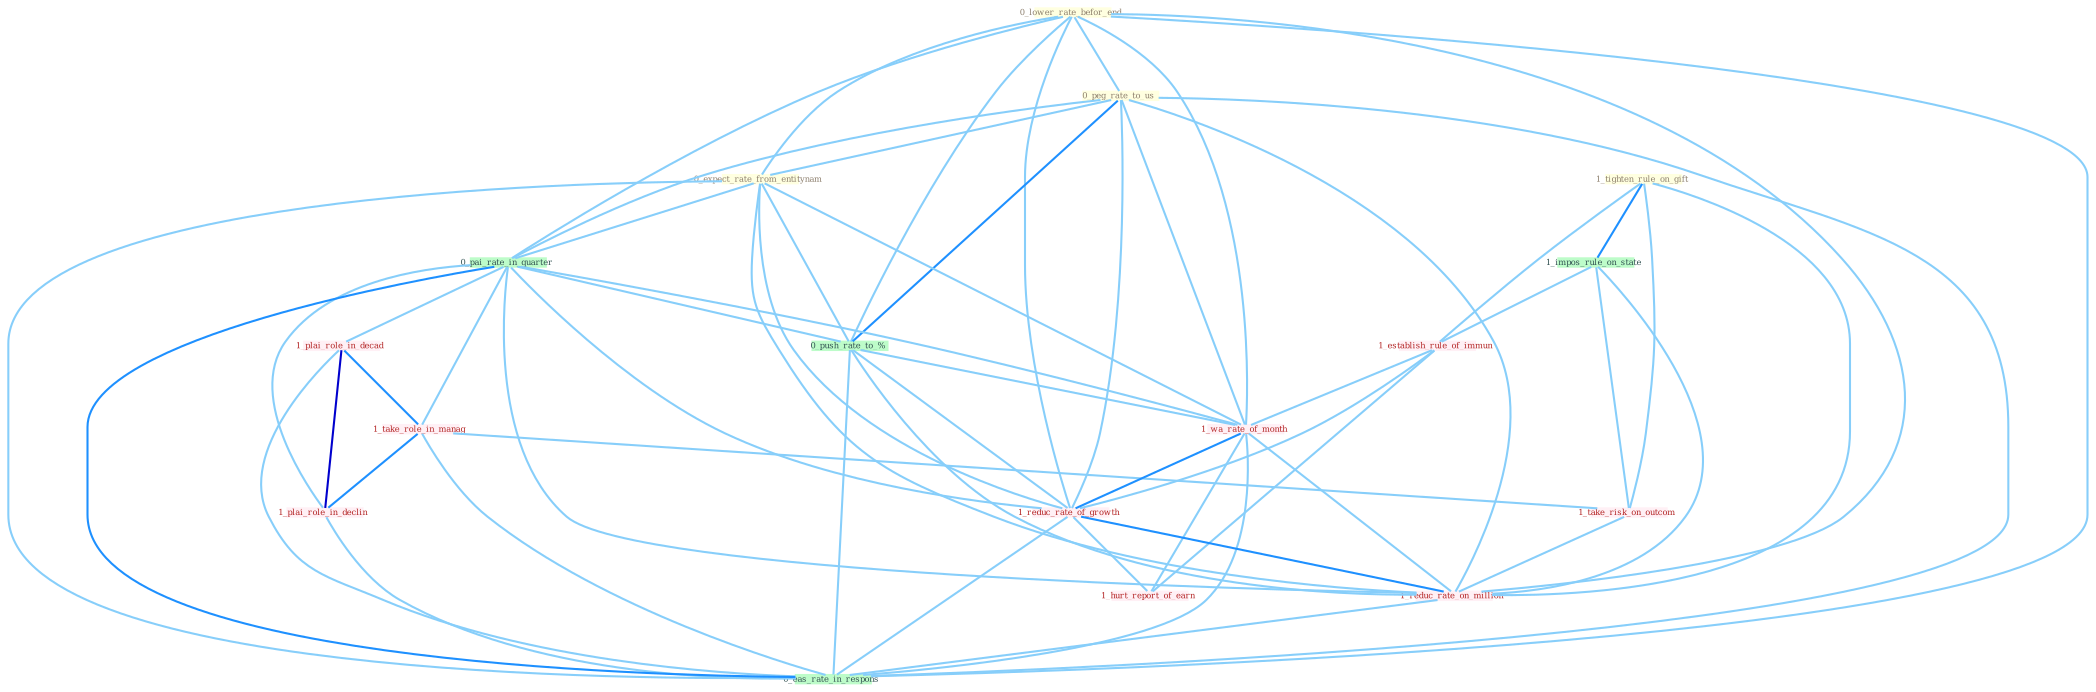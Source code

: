 Graph G{ 
    node
    [shape=polygon,style=filled,width=.5,height=.06,color="#BDFCC9",fixedsize=true,fontsize=4,
    fontcolor="#2f4f4f"];
    {node
    [color="#ffffe0", fontcolor="#8b7d6b"] "0_lower_rate_befor_end " "0_peg_rate_to_us " "1_tighten_rule_on_gift " "0_expect_rate_from_entitynam "}
{node [color="#fff0f5", fontcolor="#b22222"] "1_plai_role_in_decad " "1_take_role_in_manag " "1_take_risk_on_outcom " "1_establish_rule_of_immun " "1_plai_role_in_declin " "1_wa_rate_of_month " "1_reduc_rate_of_growth " "1_reduc_rate_on_million " "1_hurt_report_of_earn "}
edge [color="#B0E2FF"];

	"0_lower_rate_befor_end " -- "0_peg_rate_to_us " [w="1", color="#87cefa" ];
	"0_lower_rate_befor_end " -- "0_expect_rate_from_entitynam " [w="1", color="#87cefa" ];
	"0_lower_rate_befor_end " -- "0_pai_rate_in_quarter " [w="1", color="#87cefa" ];
	"0_lower_rate_befor_end " -- "0_push_rate_to_% " [w="1", color="#87cefa" ];
	"0_lower_rate_befor_end " -- "1_wa_rate_of_month " [w="1", color="#87cefa" ];
	"0_lower_rate_befor_end " -- "1_reduc_rate_of_growth " [w="1", color="#87cefa" ];
	"0_lower_rate_befor_end " -- "1_reduc_rate_on_million " [w="1", color="#87cefa" ];
	"0_lower_rate_befor_end " -- "0_eas_rate_in_respons " [w="1", color="#87cefa" ];
	"0_peg_rate_to_us " -- "0_expect_rate_from_entitynam " [w="1", color="#87cefa" ];
	"0_peg_rate_to_us " -- "0_pai_rate_in_quarter " [w="1", color="#87cefa" ];
	"0_peg_rate_to_us " -- "0_push_rate_to_% " [w="2", color="#1e90ff" , len=0.8];
	"0_peg_rate_to_us " -- "1_wa_rate_of_month " [w="1", color="#87cefa" ];
	"0_peg_rate_to_us " -- "1_reduc_rate_of_growth " [w="1", color="#87cefa" ];
	"0_peg_rate_to_us " -- "1_reduc_rate_on_million " [w="1", color="#87cefa" ];
	"0_peg_rate_to_us " -- "0_eas_rate_in_respons " [w="1", color="#87cefa" ];
	"1_tighten_rule_on_gift " -- "1_impos_rule_on_state " [w="2", color="#1e90ff" , len=0.8];
	"1_tighten_rule_on_gift " -- "1_take_risk_on_outcom " [w="1", color="#87cefa" ];
	"1_tighten_rule_on_gift " -- "1_establish_rule_of_immun " [w="1", color="#87cefa" ];
	"1_tighten_rule_on_gift " -- "1_reduc_rate_on_million " [w="1", color="#87cefa" ];
	"0_expect_rate_from_entitynam " -- "0_pai_rate_in_quarter " [w="1", color="#87cefa" ];
	"0_expect_rate_from_entitynam " -- "0_push_rate_to_% " [w="1", color="#87cefa" ];
	"0_expect_rate_from_entitynam " -- "1_wa_rate_of_month " [w="1", color="#87cefa" ];
	"0_expect_rate_from_entitynam " -- "1_reduc_rate_of_growth " [w="1", color="#87cefa" ];
	"0_expect_rate_from_entitynam " -- "1_reduc_rate_on_million " [w="1", color="#87cefa" ];
	"0_expect_rate_from_entitynam " -- "0_eas_rate_in_respons " [w="1", color="#87cefa" ];
	"1_impos_rule_on_state " -- "1_take_risk_on_outcom " [w="1", color="#87cefa" ];
	"1_impos_rule_on_state " -- "1_establish_rule_of_immun " [w="1", color="#87cefa" ];
	"1_impos_rule_on_state " -- "1_reduc_rate_on_million " [w="1", color="#87cefa" ];
	"0_pai_rate_in_quarter " -- "0_push_rate_to_% " [w="1", color="#87cefa" ];
	"0_pai_rate_in_quarter " -- "1_plai_role_in_decad " [w="1", color="#87cefa" ];
	"0_pai_rate_in_quarter " -- "1_take_role_in_manag " [w="1", color="#87cefa" ];
	"0_pai_rate_in_quarter " -- "1_plai_role_in_declin " [w="1", color="#87cefa" ];
	"0_pai_rate_in_quarter " -- "1_wa_rate_of_month " [w="1", color="#87cefa" ];
	"0_pai_rate_in_quarter " -- "1_reduc_rate_of_growth " [w="1", color="#87cefa" ];
	"0_pai_rate_in_quarter " -- "1_reduc_rate_on_million " [w="1", color="#87cefa" ];
	"0_pai_rate_in_quarter " -- "0_eas_rate_in_respons " [w="2", color="#1e90ff" , len=0.8];
	"0_push_rate_to_% " -- "1_wa_rate_of_month " [w="1", color="#87cefa" ];
	"0_push_rate_to_% " -- "1_reduc_rate_of_growth " [w="1", color="#87cefa" ];
	"0_push_rate_to_% " -- "1_reduc_rate_on_million " [w="1", color="#87cefa" ];
	"0_push_rate_to_% " -- "0_eas_rate_in_respons " [w="1", color="#87cefa" ];
	"1_plai_role_in_decad " -- "1_take_role_in_manag " [w="2", color="#1e90ff" , len=0.8];
	"1_plai_role_in_decad " -- "1_plai_role_in_declin " [w="3", color="#0000cd" , len=0.6];
	"1_plai_role_in_decad " -- "0_eas_rate_in_respons " [w="1", color="#87cefa" ];
	"1_take_role_in_manag " -- "1_take_risk_on_outcom " [w="1", color="#87cefa" ];
	"1_take_role_in_manag " -- "1_plai_role_in_declin " [w="2", color="#1e90ff" , len=0.8];
	"1_take_role_in_manag " -- "0_eas_rate_in_respons " [w="1", color="#87cefa" ];
	"1_take_risk_on_outcom " -- "1_reduc_rate_on_million " [w="1", color="#87cefa" ];
	"1_establish_rule_of_immun " -- "1_wa_rate_of_month " [w="1", color="#87cefa" ];
	"1_establish_rule_of_immun " -- "1_reduc_rate_of_growth " [w="1", color="#87cefa" ];
	"1_establish_rule_of_immun " -- "1_hurt_report_of_earn " [w="1", color="#87cefa" ];
	"1_plai_role_in_declin " -- "0_eas_rate_in_respons " [w="1", color="#87cefa" ];
	"1_wa_rate_of_month " -- "1_reduc_rate_of_growth " [w="2", color="#1e90ff" , len=0.8];
	"1_wa_rate_of_month " -- "1_reduc_rate_on_million " [w="1", color="#87cefa" ];
	"1_wa_rate_of_month " -- "1_hurt_report_of_earn " [w="1", color="#87cefa" ];
	"1_wa_rate_of_month " -- "0_eas_rate_in_respons " [w="1", color="#87cefa" ];
	"1_reduc_rate_of_growth " -- "1_reduc_rate_on_million " [w="2", color="#1e90ff" , len=0.8];
	"1_reduc_rate_of_growth " -- "1_hurt_report_of_earn " [w="1", color="#87cefa" ];
	"1_reduc_rate_of_growth " -- "0_eas_rate_in_respons " [w="1", color="#87cefa" ];
	"1_reduc_rate_on_million " -- "0_eas_rate_in_respons " [w="1", color="#87cefa" ];
}